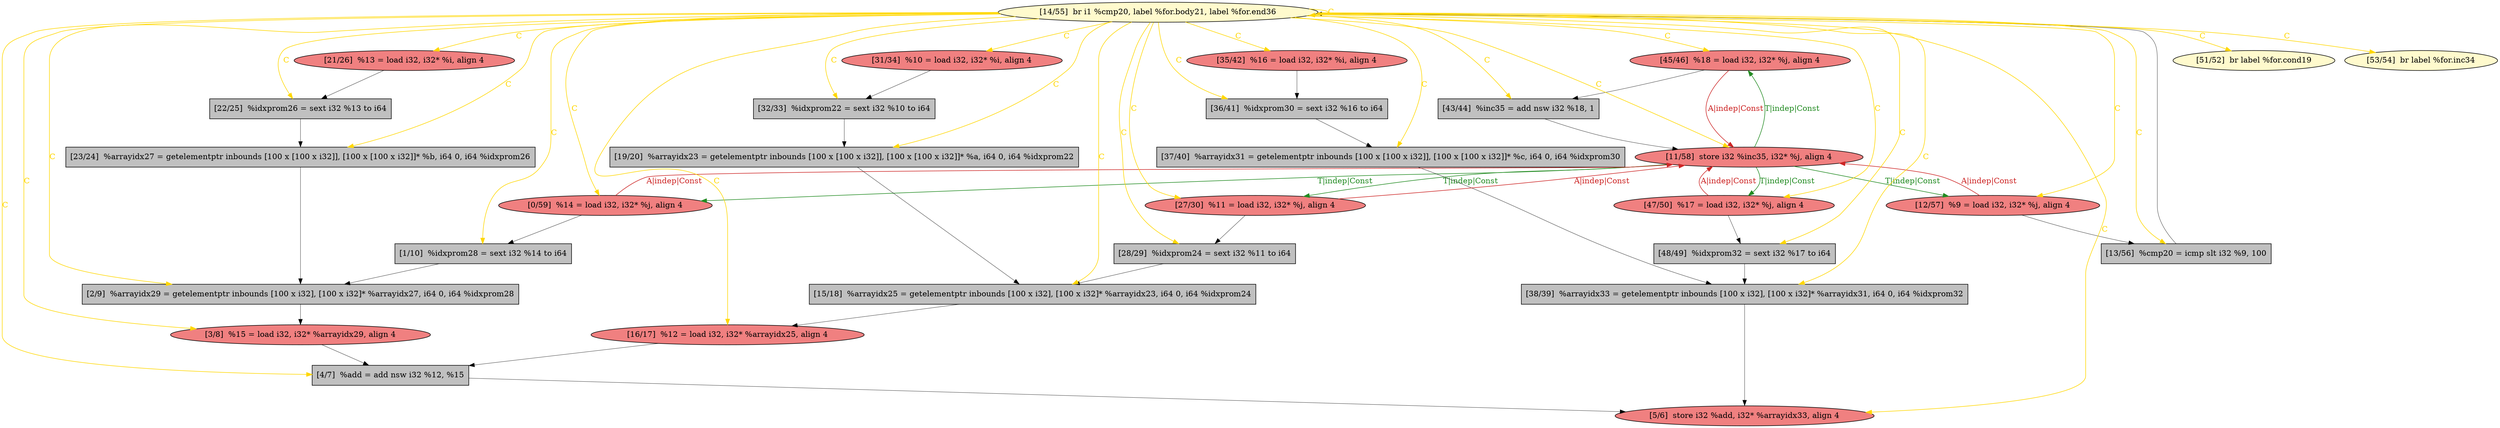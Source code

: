 
digraph G {


node1596 [fillcolor=lightcoral,label="[35/42]  %16 = load i32, i32* %i, align 4",shape=ellipse,style=filled ]
node1595 [fillcolor=lightcoral,label="[31/34]  %10 = load i32, i32* %i, align 4",shape=ellipse,style=filled ]
node1593 [fillcolor=lightcoral,label="[3/8]  %15 = load i32, i32* %arrayidx29, align 4",shape=ellipse,style=filled ]
node1592 [fillcolor=lightcoral,label="[45/46]  %18 = load i32, i32* %j, align 4",shape=ellipse,style=filled ]
node1591 [fillcolor=grey,label="[4/7]  %add = add nsw i32 %12, %15",shape=rectangle,style=filled ]
node1588 [fillcolor=lightcoral,label="[5/6]  store i32 %add, i32* %arrayidx33, align 4",shape=ellipse,style=filled ]
node1587 [fillcolor=lightcoral,label="[11/58]  store i32 %inc35, i32* %j, align 4",shape=ellipse,style=filled ]
node1586 [fillcolor=lemonchiffon,label="[51/52]  br label %for.cond19",shape=ellipse,style=filled ]
node1590 [fillcolor=grey,label="[36/41]  %idxprom30 = sext i32 %16 to i64",shape=rectangle,style=filled ]
node1589 [fillcolor=lemonchiffon,label="[53/54]  br label %for.inc34",shape=ellipse,style=filled ]
node1585 [fillcolor=grey,label="[43/44]  %inc35 = add nsw i32 %18, 1",shape=rectangle,style=filled ]
node1584 [fillcolor=grey,label="[37/40]  %arrayidx31 = getelementptr inbounds [100 x [100 x i32]], [100 x [100 x i32]]* %c, i64 0, i64 %idxprom30",shape=rectangle,style=filled ]
node1571 [fillcolor=grey,label="[15/18]  %arrayidx25 = getelementptr inbounds [100 x i32], [100 x i32]* %arrayidx23, i64 0, i64 %idxprom24",shape=rectangle,style=filled ]
node1574 [fillcolor=grey,label="[38/39]  %arrayidx33 = getelementptr inbounds [100 x i32], [100 x i32]* %arrayidx31, i64 0, i64 %idxprom32",shape=rectangle,style=filled ]
node1570 [fillcolor=grey,label="[32/33]  %idxprom22 = sext i32 %10 to i64",shape=rectangle,style=filled ]
node1572 [fillcolor=grey,label="[13/56]  %cmp20 = icmp slt i32 %9, 100",shape=rectangle,style=filled ]
node1573 [fillcolor=lightcoral,label="[12/57]  %9 = load i32, i32* %j, align 4",shape=ellipse,style=filled ]
node1578 [fillcolor=lightcoral,label="[47/50]  %17 = load i32, i32* %j, align 4",shape=ellipse,style=filled ]
node1567 [fillcolor=lightcoral,label="[0/59]  %14 = load i32, i32* %j, align 4",shape=ellipse,style=filled ]
node1569 [fillcolor=grey,label="[23/24]  %arrayidx27 = getelementptr inbounds [100 x [100 x i32]], [100 x [100 x i32]]* %b, i64 0, i64 %idxprom26",shape=rectangle,style=filled ]
node1568 [fillcolor=lightcoral,label="[16/17]  %12 = load i32, i32* %arrayidx25, align 4",shape=ellipse,style=filled ]
node1575 [fillcolor=grey,label="[2/9]  %arrayidx29 = getelementptr inbounds [100 x i32], [100 x i32]* %arrayidx27, i64 0, i64 %idxprom28",shape=rectangle,style=filled ]
node1594 [fillcolor=grey,label="[19/20]  %arrayidx23 = getelementptr inbounds [100 x [100 x i32]], [100 x [100 x i32]]* %a, i64 0, i64 %idxprom22",shape=rectangle,style=filled ]
node1583 [fillcolor=grey,label="[1/10]  %idxprom28 = sext i32 %14 to i64",shape=rectangle,style=filled ]
node1581 [fillcolor=lightcoral,label="[27/30]  %11 = load i32, i32* %j, align 4",shape=ellipse,style=filled ]
node1577 [fillcolor=grey,label="[22/25]  %idxprom26 = sext i32 %13 to i64",shape=rectangle,style=filled ]
node1580 [fillcolor=grey,label="[48/49]  %idxprom32 = sext i32 %17 to i64",shape=rectangle,style=filled ]
node1576 [fillcolor=grey,label="[28/29]  %idxprom24 = sext i32 %11 to i64",shape=rectangle,style=filled ]
node1579 [fillcolor=lemonchiffon,label="[14/55]  br i1 %cmp20, label %for.body21, label %for.end36",shape=ellipse,style=filled ]
node1582 [fillcolor=lightcoral,label="[21/26]  %13 = load i32, i32* %i, align 4",shape=ellipse,style=filled ]

node1579->node1592 [style=solid,color=gold,label="C",penwidth=1.0,fontcolor=gold ]
node1595->node1570 [style=solid,color=black,label="",penwidth=0.5,fontcolor=black ]
node1587->node1573 [style=solid,color=forestgreen,label="T|indep|Const",penwidth=1.0,fontcolor=forestgreen ]
node1585->node1587 [style=solid,color=black,label="",penwidth=0.5,fontcolor=black ]
node1587->node1578 [style=solid,color=forestgreen,label="T|indep|Const",penwidth=1.0,fontcolor=forestgreen ]
node1568->node1591 [style=solid,color=black,label="",penwidth=0.5,fontcolor=black ]
node1579->node1570 [style=solid,color=gold,label="C",penwidth=1.0,fontcolor=gold ]
node1573->node1587 [style=solid,color=firebrick3,label="A|indep|Const",penwidth=1.0,fontcolor=firebrick3 ]
node1580->node1574 [style=solid,color=black,label="",penwidth=0.5,fontcolor=black ]
node1567->node1583 [style=solid,color=black,label="",penwidth=0.5,fontcolor=black ]
node1579->node1573 [style=solid,color=gold,label="C",penwidth=1.0,fontcolor=gold ]
node1591->node1588 [style=solid,color=black,label="",penwidth=0.5,fontcolor=black ]
node1592->node1585 [style=solid,color=black,label="",penwidth=0.5,fontcolor=black ]
node1587->node1567 [style=solid,color=forestgreen,label="T|indep|Const",penwidth=1.0,fontcolor=forestgreen ]
node1567->node1587 [style=solid,color=firebrick3,label="A|indep|Const",penwidth=1.0,fontcolor=firebrick3 ]
node1576->node1571 [style=solid,color=black,label="",penwidth=0.5,fontcolor=black ]
node1579->node1571 [style=solid,color=gold,label="C",penwidth=1.0,fontcolor=gold ]
node1579->node1580 [style=solid,color=gold,label="C",penwidth=1.0,fontcolor=gold ]
node1577->node1569 [style=solid,color=black,label="",penwidth=0.5,fontcolor=black ]
node1570->node1594 [style=solid,color=black,label="",penwidth=0.5,fontcolor=black ]
node1579->node1582 [style=solid,color=gold,label="C",penwidth=1.0,fontcolor=gold ]
node1579->node1574 [style=solid,color=gold,label="C",penwidth=1.0,fontcolor=gold ]
node1579->node1568 [style=solid,color=gold,label="C",penwidth=1.0,fontcolor=gold ]
node1579->node1577 [style=solid,color=gold,label="C",penwidth=1.0,fontcolor=gold ]
node1579->node1591 [style=solid,color=gold,label="C",penwidth=1.0,fontcolor=gold ]
node1582->node1577 [style=solid,color=black,label="",penwidth=0.5,fontcolor=black ]
node1579->node1584 [style=solid,color=gold,label="C",penwidth=1.0,fontcolor=gold ]
node1578->node1587 [style=solid,color=firebrick3,label="A|indep|Const",penwidth=1.0,fontcolor=firebrick3 ]
node1579->node1593 [style=solid,color=gold,label="C",penwidth=1.0,fontcolor=gold ]
node1573->node1572 [style=solid,color=black,label="",penwidth=0.5,fontcolor=black ]
node1572->node1579 [style=solid,color=black,label="",penwidth=0.5,fontcolor=black ]
node1579->node1589 [style=solid,color=gold,label="C",penwidth=1.0,fontcolor=gold ]
node1579->node1588 [style=solid,color=gold,label="C",penwidth=1.0,fontcolor=gold ]
node1592->node1587 [style=solid,color=firebrick3,label="A|indep|Const",penwidth=1.0,fontcolor=firebrick3 ]
node1574->node1588 [style=solid,color=black,label="",penwidth=0.5,fontcolor=black ]
node1579->node1575 [style=solid,color=gold,label="C",penwidth=1.0,fontcolor=gold ]
node1581->node1576 [style=solid,color=black,label="",penwidth=0.5,fontcolor=black ]
node1579->node1569 [style=solid,color=gold,label="C",penwidth=1.0,fontcolor=gold ]
node1587->node1592 [style=solid,color=forestgreen,label="T|indep|Const",penwidth=1.0,fontcolor=forestgreen ]
node1579->node1590 [style=solid,color=gold,label="C",penwidth=1.0,fontcolor=gold ]
node1587->node1581 [style=solid,color=forestgreen,label="T|indep|Const",penwidth=1.0,fontcolor=forestgreen ]
node1579->node1578 [style=solid,color=gold,label="C",penwidth=1.0,fontcolor=gold ]
node1590->node1584 [style=solid,color=black,label="",penwidth=0.5,fontcolor=black ]
node1579->node1567 [style=solid,color=gold,label="C",penwidth=1.0,fontcolor=gold ]
node1575->node1593 [style=solid,color=black,label="",penwidth=0.5,fontcolor=black ]
node1579->node1576 [style=solid,color=gold,label="C",penwidth=1.0,fontcolor=gold ]
node1571->node1568 [style=solid,color=black,label="",penwidth=0.5,fontcolor=black ]
node1579->node1579 [style=solid,color=gold,label="C",penwidth=1.0,fontcolor=gold ]
node1583->node1575 [style=solid,color=black,label="",penwidth=0.5,fontcolor=black ]
node1579->node1595 [style=solid,color=gold,label="C",penwidth=1.0,fontcolor=gold ]
node1579->node1583 [style=solid,color=gold,label="C",penwidth=1.0,fontcolor=gold ]
node1579->node1586 [style=solid,color=gold,label="C",penwidth=1.0,fontcolor=gold ]
node1579->node1585 [style=solid,color=gold,label="C",penwidth=1.0,fontcolor=gold ]
node1579->node1596 [style=solid,color=gold,label="C",penwidth=1.0,fontcolor=gold ]
node1593->node1591 [style=solid,color=black,label="",penwidth=0.5,fontcolor=black ]
node1579->node1587 [style=solid,color=gold,label="C",penwidth=1.0,fontcolor=gold ]
node1578->node1580 [style=solid,color=black,label="",penwidth=0.5,fontcolor=black ]
node1579->node1572 [style=solid,color=gold,label="C",penwidth=1.0,fontcolor=gold ]
node1594->node1571 [style=solid,color=black,label="",penwidth=0.5,fontcolor=black ]
node1596->node1590 [style=solid,color=black,label="",penwidth=0.5,fontcolor=black ]
node1569->node1575 [style=solid,color=black,label="",penwidth=0.5,fontcolor=black ]
node1584->node1574 [style=solid,color=black,label="",penwidth=0.5,fontcolor=black ]
node1579->node1594 [style=solid,color=gold,label="C",penwidth=1.0,fontcolor=gold ]
node1581->node1587 [style=solid,color=firebrick3,label="A|indep|Const",penwidth=1.0,fontcolor=firebrick3 ]
node1579->node1581 [style=solid,color=gold,label="C",penwidth=1.0,fontcolor=gold ]


}
